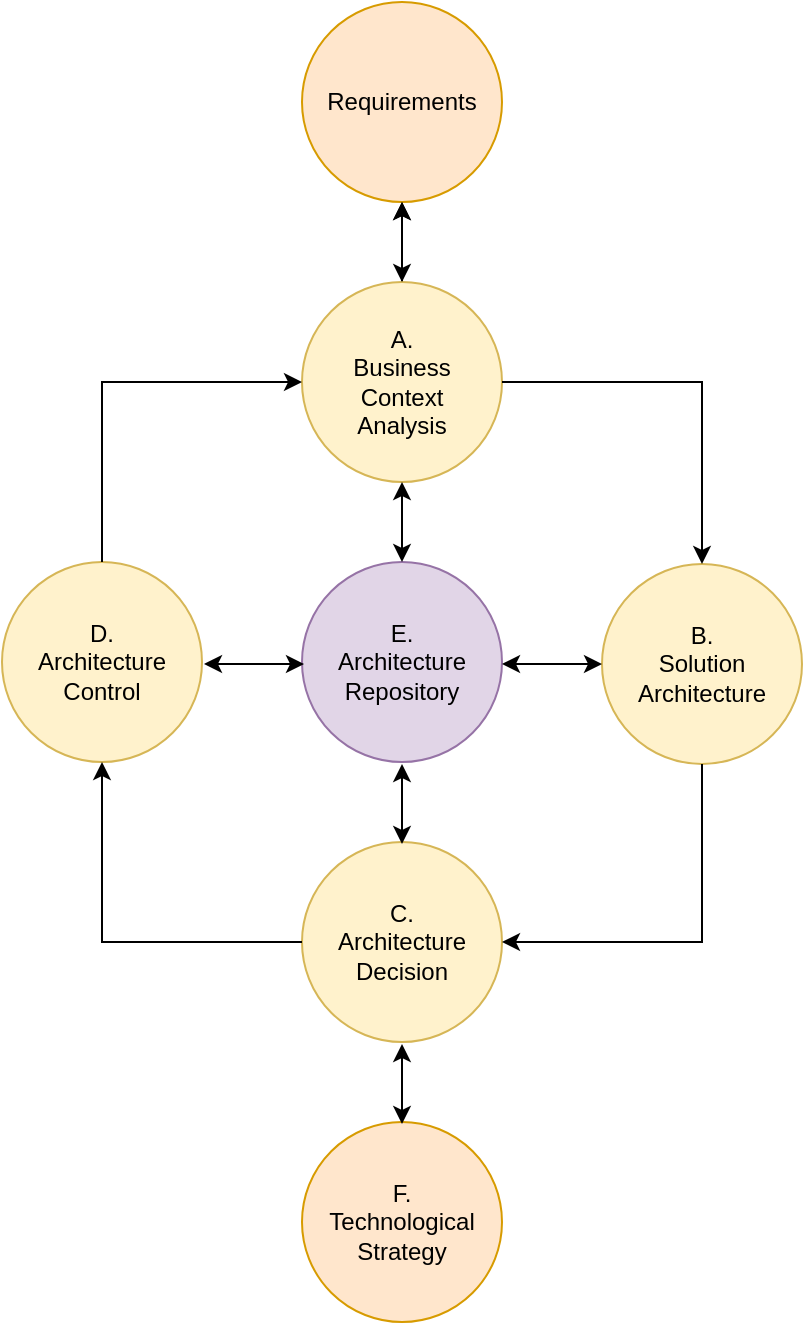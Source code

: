 <mxfile version="21.6.5" type="device">
  <diagram name="Page-1" id="Epm-QOs2IhFHxETOFgMH">
    <mxGraphModel dx="532" dy="705" grid="1" gridSize="10" guides="1" tooltips="1" connect="1" arrows="1" fold="1" page="1" pageScale="1" pageWidth="827" pageHeight="1169" math="0" shadow="0">
      <root>
        <mxCell id="0" />
        <mxCell id="1" parent="0" />
        <mxCell id="Ra3vneHR3X0BikaKtNpq-1" value="Requirements" style="ellipse;whiteSpace=wrap;html=1;aspect=fixed;fillColor=#ffe6cc;strokeColor=#d79b00;" vertex="1" parent="1">
          <mxGeometry x="230" y="60" width="100" height="100" as="geometry" />
        </mxCell>
        <mxCell id="Ra3vneHR3X0BikaKtNpq-9" value="" style="edgeStyle=orthogonalEdgeStyle;rounded=0;orthogonalLoop=1;jettySize=auto;html=1;" edge="1" parent="1" source="Ra3vneHR3X0BikaKtNpq-2" target="Ra3vneHR3X0BikaKtNpq-1">
          <mxGeometry relative="1" as="geometry" />
        </mxCell>
        <mxCell id="Ra3vneHR3X0BikaKtNpq-2" value="A.&lt;br&gt;Business &lt;br&gt;Context &lt;br&gt;Analysis" style="ellipse;whiteSpace=wrap;html=1;aspect=fixed;fillColor=#fff2cc;strokeColor=#d6b656;" vertex="1" parent="1">
          <mxGeometry x="230" y="200" width="100" height="100" as="geometry" />
        </mxCell>
        <mxCell id="Ra3vneHR3X0BikaKtNpq-3" value="B.&lt;br&gt;Solution&lt;br&gt;Architecture" style="ellipse;whiteSpace=wrap;html=1;aspect=fixed;fillColor=#fff2cc;strokeColor=#d6b656;" vertex="1" parent="1">
          <mxGeometry x="380" y="341" width="100" height="100" as="geometry" />
        </mxCell>
        <mxCell id="Ra3vneHR3X0BikaKtNpq-4" value="C.&lt;br&gt;Architecture&lt;br&gt;Decision" style="ellipse;whiteSpace=wrap;html=1;aspect=fixed;fillColor=#fff2cc;strokeColor=#d6b656;" vertex="1" parent="1">
          <mxGeometry x="230" y="480" width="100" height="100" as="geometry" />
        </mxCell>
        <mxCell id="Ra3vneHR3X0BikaKtNpq-5" value="D.&lt;br&gt;Architecture&lt;br&gt;Control" style="ellipse;whiteSpace=wrap;html=1;aspect=fixed;fillColor=#fff2cc;strokeColor=#d6b656;" vertex="1" parent="1">
          <mxGeometry x="80" y="340" width="100" height="100" as="geometry" />
        </mxCell>
        <mxCell id="Ra3vneHR3X0BikaKtNpq-6" value="F.&lt;br&gt;Technological&lt;br&gt;Strategy" style="ellipse;whiteSpace=wrap;html=1;aspect=fixed;fillColor=#ffe6cc;strokeColor=#d79b00;" vertex="1" parent="1">
          <mxGeometry x="230" y="620" width="100" height="100" as="geometry" />
        </mxCell>
        <mxCell id="Ra3vneHR3X0BikaKtNpq-7" value="E.&lt;br&gt;Architecture&lt;br&gt;Repository" style="ellipse;whiteSpace=wrap;html=1;aspect=fixed;fillColor=#e1d5e7;strokeColor=#9673a6;" vertex="1" parent="1">
          <mxGeometry x="230" y="340" width="100" height="100" as="geometry" />
        </mxCell>
        <mxCell id="Ra3vneHR3X0BikaKtNpq-8" value="" style="endArrow=classic;startArrow=classic;html=1;rounded=0;entryX=0.5;entryY=1;entryDx=0;entryDy=0;exitX=0.5;exitY=0;exitDx=0;exitDy=0;" edge="1" parent="1" source="Ra3vneHR3X0BikaKtNpq-2" target="Ra3vneHR3X0BikaKtNpq-1">
          <mxGeometry width="50" height="50" relative="1" as="geometry">
            <mxPoint x="280" y="200" as="sourcePoint" />
            <mxPoint x="340" y="280" as="targetPoint" />
          </mxGeometry>
        </mxCell>
        <mxCell id="Ra3vneHR3X0BikaKtNpq-12" value="" style="endArrow=classic;startArrow=classic;html=1;rounded=0;" edge="1" parent="1">
          <mxGeometry width="50" height="50" relative="1" as="geometry">
            <mxPoint x="380" y="391" as="sourcePoint" />
            <mxPoint x="330" y="391" as="targetPoint" />
          </mxGeometry>
        </mxCell>
        <mxCell id="Ra3vneHR3X0BikaKtNpq-22" value="" style="endArrow=classic;html=1;rounded=0;entryX=0.5;entryY=0;entryDx=0;entryDy=0;exitX=1;exitY=0.5;exitDx=0;exitDy=0;" edge="1" parent="1" source="Ra3vneHR3X0BikaKtNpq-2" target="Ra3vneHR3X0BikaKtNpq-3">
          <mxGeometry width="50" height="50" relative="1" as="geometry">
            <mxPoint x="290" y="330" as="sourcePoint" />
            <mxPoint x="340" y="280" as="targetPoint" />
            <Array as="points">
              <mxPoint x="430" y="250" />
            </Array>
          </mxGeometry>
        </mxCell>
        <mxCell id="Ra3vneHR3X0BikaKtNpq-23" value="" style="endArrow=classic;html=1;rounded=0;entryX=1;entryY=0.5;entryDx=0;entryDy=0;exitX=0.5;exitY=1;exitDx=0;exitDy=0;" edge="1" parent="1" source="Ra3vneHR3X0BikaKtNpq-3" target="Ra3vneHR3X0BikaKtNpq-4">
          <mxGeometry width="50" height="50" relative="1" as="geometry">
            <mxPoint x="340" y="260" as="sourcePoint" />
            <mxPoint x="450" y="370" as="targetPoint" />
            <Array as="points">
              <mxPoint x="430" y="530" />
            </Array>
          </mxGeometry>
        </mxCell>
        <mxCell id="Ra3vneHR3X0BikaKtNpq-24" value="" style="endArrow=classic;html=1;rounded=0;entryX=0.5;entryY=1;entryDx=0;entryDy=0;exitX=0;exitY=0.5;exitDx=0;exitDy=0;" edge="1" parent="1" source="Ra3vneHR3X0BikaKtNpq-4" target="Ra3vneHR3X0BikaKtNpq-5">
          <mxGeometry width="50" height="50" relative="1" as="geometry">
            <mxPoint x="450" y="470" as="sourcePoint" />
            <mxPoint x="340" y="579" as="targetPoint" />
            <Array as="points">
              <mxPoint x="130" y="530" />
            </Array>
          </mxGeometry>
        </mxCell>
        <mxCell id="Ra3vneHR3X0BikaKtNpq-25" value="" style="endArrow=classic;html=1;rounded=0;entryX=0;entryY=0.5;entryDx=0;entryDy=0;exitX=0.5;exitY=0;exitDx=0;exitDy=0;" edge="1" parent="1" source="Ra3vneHR3X0BikaKtNpq-5" target="Ra3vneHR3X0BikaKtNpq-2">
          <mxGeometry width="50" height="50" relative="1" as="geometry">
            <mxPoint x="460" y="480" as="sourcePoint" />
            <mxPoint x="350" y="589" as="targetPoint" />
            <Array as="points">
              <mxPoint x="130" y="250" />
            </Array>
          </mxGeometry>
        </mxCell>
        <mxCell id="Ra3vneHR3X0BikaKtNpq-27" value="" style="endArrow=classic;startArrow=classic;html=1;rounded=0;entryX=0.5;entryY=1;entryDx=0;entryDy=0;exitX=0.5;exitY=0;exitDx=0;exitDy=0;" edge="1" parent="1">
          <mxGeometry width="50" height="50" relative="1" as="geometry">
            <mxPoint x="280" y="340" as="sourcePoint" />
            <mxPoint x="280" y="300" as="targetPoint" />
          </mxGeometry>
        </mxCell>
        <mxCell id="Ra3vneHR3X0BikaKtNpq-28" value="" style="endArrow=classic;startArrow=classic;html=1;rounded=0;entryX=0.5;entryY=1;entryDx=0;entryDy=0;exitX=0.5;exitY=0;exitDx=0;exitDy=0;" edge="1" parent="1">
          <mxGeometry width="50" height="50" relative="1" as="geometry">
            <mxPoint x="280" y="481" as="sourcePoint" />
            <mxPoint x="280" y="441" as="targetPoint" />
          </mxGeometry>
        </mxCell>
        <mxCell id="Ra3vneHR3X0BikaKtNpq-29" value="" style="endArrow=classic;startArrow=classic;html=1;rounded=0;entryX=0.5;entryY=1;entryDx=0;entryDy=0;exitX=0.5;exitY=0;exitDx=0;exitDy=0;" edge="1" parent="1">
          <mxGeometry width="50" height="50" relative="1" as="geometry">
            <mxPoint x="280" y="621" as="sourcePoint" />
            <mxPoint x="280" y="581" as="targetPoint" />
          </mxGeometry>
        </mxCell>
        <mxCell id="Ra3vneHR3X0BikaKtNpq-30" value="" style="endArrow=classic;startArrow=classic;html=1;rounded=0;" edge="1" parent="1">
          <mxGeometry width="50" height="50" relative="1" as="geometry">
            <mxPoint x="231" y="391" as="sourcePoint" />
            <mxPoint x="181" y="391" as="targetPoint" />
          </mxGeometry>
        </mxCell>
      </root>
    </mxGraphModel>
  </diagram>
</mxfile>
